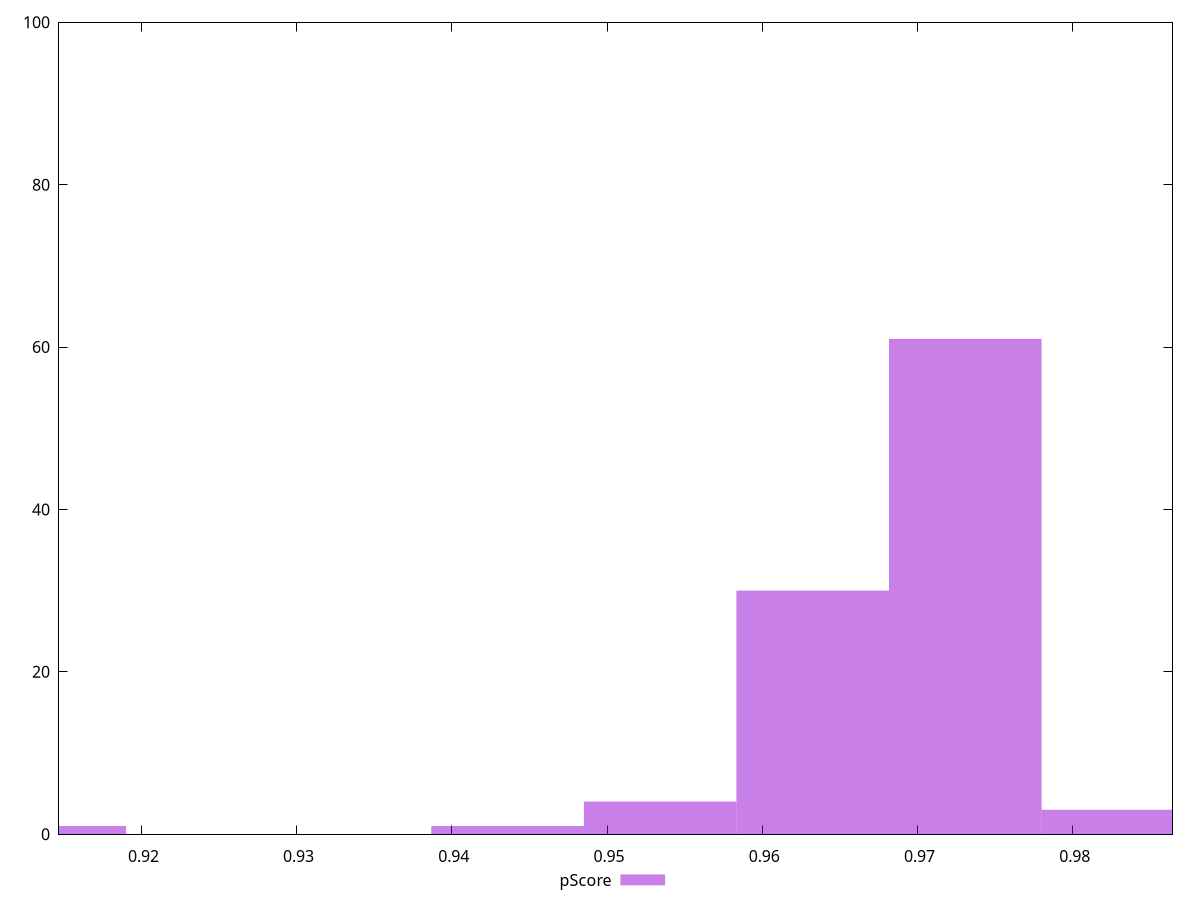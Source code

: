 reset

$pScore <<EOF
0.9730776508813821 61
0.963248583700762 30
0.953419516520142 4
0.9829067180620021 3
0.9141032477976619 1
0.943590449339522 1
EOF

set key outside below
set boxwidth 0.009829067180620021
set xrange [0.9146928421679235:0.9864258879925946]
set yrange [0:100]
set trange [0:100]
set style fill transparent solid 0.5 noborder
set terminal svg size 640, 490 enhanced background rgb 'white'
set output "report_00025_2021-02-22T21:38:55.199Z/speed-index/samples/pages+cached+noadtech/pScore/histogram.svg"

plot $pScore title "pScore" with boxes

reset
